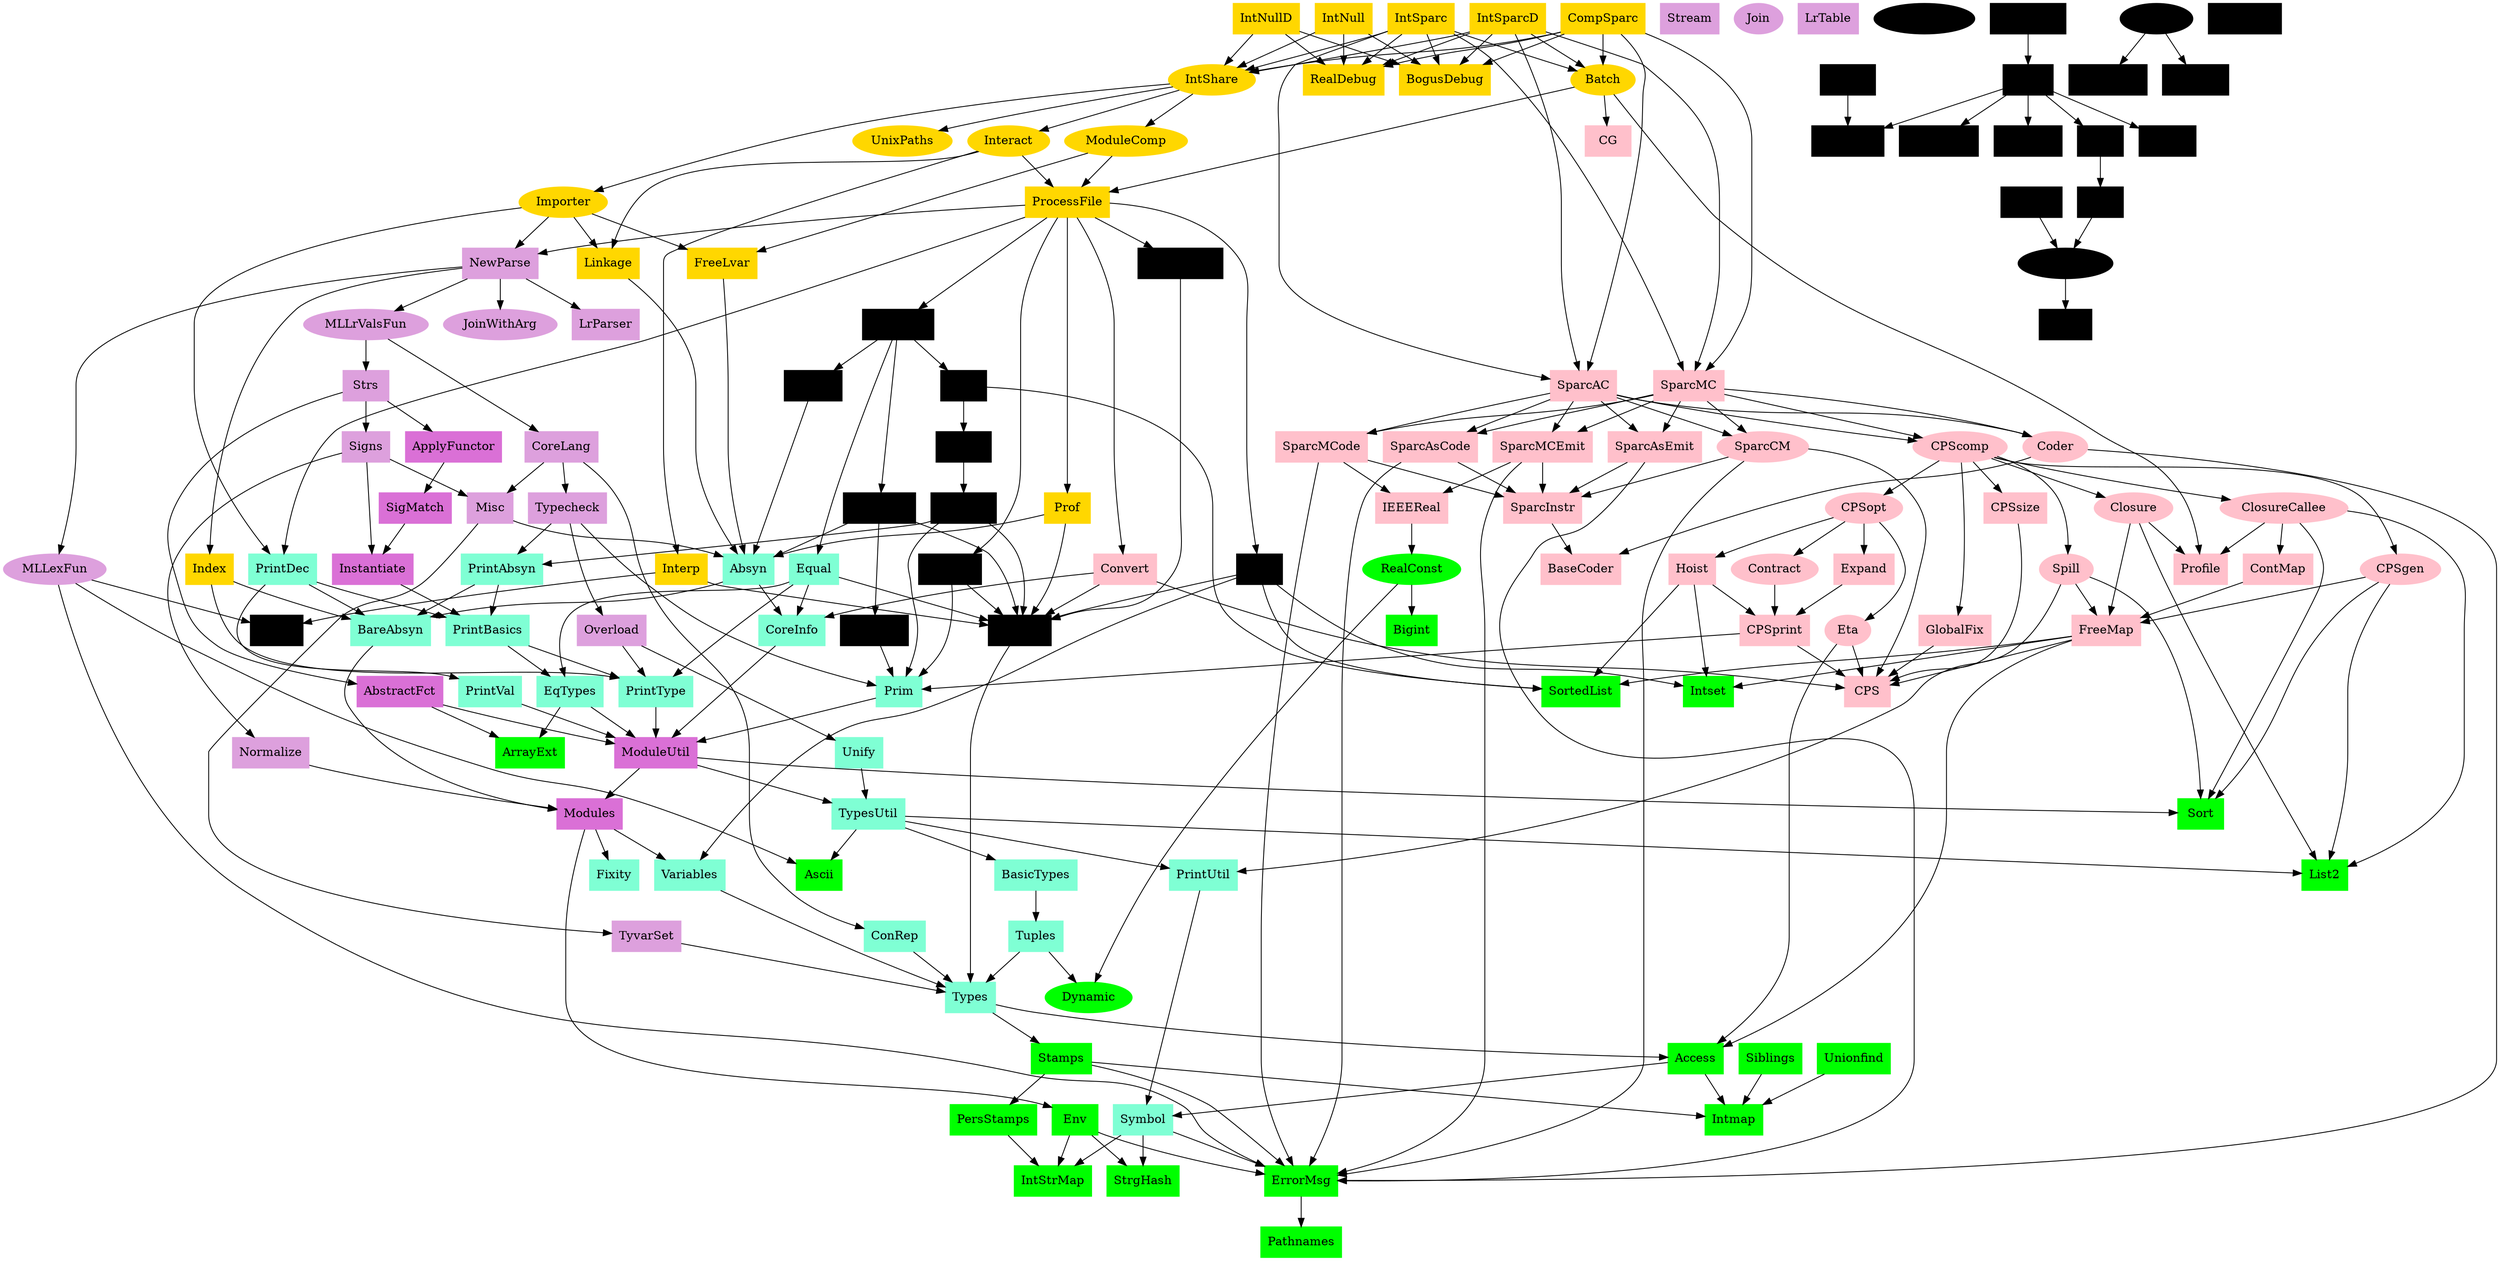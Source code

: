 digraph SMLComp {
clusterrank=none;
	node [style=filled];
	subgraph cluster_CodeGen {
		node [color=pink];
		str_ContMap [label=ContMap, shape=box];
		str_Expand [label=Expand, shape=box];
		fun_Coder [label=Coder, shape=ellipse];
		str_SparcInstr [label=SparcInstr, shape=box];
		str_GlobalFix [label=GlobalFix, shape=box];
		str_Hoist [label=Hoist, shape=box];
		fun_CPSopt [label=CPSopt, shape=ellipse];
		fun_Closure [label=Closure, shape=ellipse];
		str_SparcAsCode [label=SparcAsCode, shape=box];
		str_SparcMCEmit [label=SparcMCEmit, shape=box];
		fun_SparcCM [label=SparcCM, shape=ellipse];
		str_CG [label=CG, shape=box];
		str_BaseCoder [label=BaseCoder, shape=box];
		str_SparcMCode [label=SparcMCode, shape=box];
		fun_ClosureCallee [label=ClosureCallee, shape=ellipse];
		str_SparcAsEmit [label=SparcAsEmit, shape=box];
		fun_Spill [label=Spill, shape=ellipse];
		str_CPSsize [label=CPSsize, shape=box];
		str_CPSprint [label=CPSprint, shape=box];
		str_SparcMC [label=SparcMC, shape=box];
		str_FreeMap [label=FreeMap, shape=box];
		str_IEEEReal [label=IEEEReal, shape=box];
		fun_Contract [label=Contract, shape=ellipse];
		str_SparcAC [label=SparcAC, shape=box];
		str_Convert [label=Convert, shape=box];
		str_Profile [label=Profile, shape=box];
		fun_Eta [label=Eta, shape=ellipse];
		str_CPS [label=CPS, shape=box];
		fun_CPSgen [label=CPSgen, shape=ellipse];
		fun_CPScomp [label=CPScomp, shape=ellipse];
	}
	subgraph cluster_Parse {
		node [color=plum];
		str_Strs [label=Strs, shape=box];
		str_Overload [label=Overload, shape=box];
		str_Typecheck [label=Typecheck, shape=box];
		str_Stream [label=Stream, shape=box];
		fun_MLLexFun [label=MLLexFun, shape=ellipse];
		str_LrParser [label=LrParser, shape=box];
		fun_JoinWithArg [label=JoinWithArg, shape=ellipse];
		fun_Join [label=Join, shape=ellipse];
		fun_MLLrValsFun [label=MLLrValsFun, shape=ellipse];
		str_NewParse [label=NewParse, shape=box];
		str_Misc [label=Misc, shape=box];
		str_TyvarSet [label=TyvarSet, shape=box];
		str_Normalize [label=Normalize, shape=box];
		str_CoreLang [label=CoreLang, shape=box];
		str_Signs [label=Signs, shape=box];
		str_LrTable [label=LrTable, shape=box];
	}
	subgraph cluster_Core {
		node [color=light_grey];
		fun_Backpatch [label=Backpatch, shape=ellipse];
		str_PrimTypes [label=PrimTypes, shape=box];
		str_PolyCont [label=PolyCont, shape=box];
		str_Initial [label=Initial, shape=box];
		str_Vector [label=Vector, shape=box];
		fun_Loader [label=Loader, shape=ellipse];
		fun_CoreFunc [label=CoreFunc, shape=ellipse];
		str_CInterface [label=CInterface, shape=box];
		str_Fastlib [label=Fastlib, shape=box];
		str_Assembly [label=Assembly, shape=box];
		str_Math [label=Math, shape=box];
		str_Core [label=Core, shape=box];
		str_Dummy [label=Dummy, shape=box];
		str_Overloads [label=Overloads, shape=box];
		str_CleanUp [label=CleanUp, shape=box];
		str_InLine [label=InLine, shape=box];
		str_Unsafe [label=Unsafe, shape=box];
		str_MakeMos [label=MakeMos, shape=box];
	}
	subgraph cluster_Util {
		node [color=green];
		str_Stamps [label=Stamps, shape=box];
		str_Pathnames [label=Pathnames, shape=box];
		str_Access [label=Access, shape=box];
		fun_RealConst [label=RealConst, shape=ellipse];
		str_Intmap [label=Intmap, shape=box];
		str_PersStamps [label=PersStamps, shape=box];
		str_ArrayExt [label=ArrayExt, shape=box];
		str_Bigint [label=Bigint, shape=box];
		str_Unionfind [label=Unionfind, shape=box];
		str_Siblings [label=Siblings, shape=box];
		str_Sort [label=Sort, shape=box];
		str_IntStrMap [label=IntStrMap, shape=box];
		str_SortedList [label=SortedList, shape=box];
		str_StrgHash [label=StrgHash, shape=box];
		str_Intset [label=Intset, shape=box];
		str_Env [label=Env, shape=box];
		str_List2 [label=List2, shape=box];
		str_ErrorMsg [label=ErrorMsg, shape=box];
		str_Ascii [label=Ascii, shape=box];
		fun_Dynamic [label=Dynamic, shape=ellipse];
	}
	subgraph cluster_CoreLang {
		node [color=aquamarine];
		str_BasicTypes [label=BasicTypes, shape=box];
		str_Types [label=Types, shape=box];
		str_Prim [label=Prim, shape=box];
		str_EqTypes [label=EqTypes, shape=box];
		str_Fixity [label=Fixity, shape=box];
		str_Tuples [label=Tuples, shape=box];
		str_TypesUtil [label=TypesUtil, shape=box];
		str_PrintType [label=PrintType, shape=box];
		str_Equal [label=Equal, shape=box];
		str_Unify [label=Unify, shape=box];
		str_Variables [label=Variables, shape=box];
		str_BareAbsyn [label=BareAbsyn, shape=box];
		str_Symbol [label=Symbol, shape=box];
		str_ConRep [label=ConRep, shape=box];
		str_PrintUtil [label=PrintUtil, shape=box];
		str_PrintAbsyn [label=PrintAbsyn, shape=box];
		str_Absyn [label=Absyn, shape=box];
		str_CoreInfo [label=CoreInfo, shape=box];
		str_PrintBasics [label=PrintBasics, shape=box];
		str_PrintVal [label=PrintVal, shape=box];
		str_PrintDec [label=PrintDec, shape=box];
	}
	subgraph cluster_Modules {
		node [color=orchid];
		str_AbstractFct [label=AbstractFct, shape=box];
		str_ModuleUtil [label=ModuleUtil, shape=box];
		str_Instantiate [label=Instantiate, shape=box];
		str_SigMatch [label=SigMatch, shape=box];
		str_Modules [label=Modules, shape=box];
		str_ApplyFunctor [label=ApplyFunctor, shape=box];
	}
	subgraph cluster_Top {
		node [color=gold];
		str_IntSparcD [label=IntSparcD, shape=box];
		fun_IntShare [label=IntShare, shape=ellipse];
		fun_UnixPaths [label=UnixPaths, shape=ellipse];
		str_IntSparc [label=IntSparc, shape=box];
		str_IntNullD [label=IntNullD, shape=box];
		str_Linkage [label=Linkage, shape=box];
		str_Prof [label=Prof, shape=box];
		str_IntNull [label=IntNull, shape=box];
		str_Index [label=Index, shape=box];
		fun_Interact [label=Interact, shape=ellipse];
		str_Interp [label=Interp, shape=box];
		fun_ModuleComp [label=ModuleComp, shape=ellipse];
		fun_Importer [label=Importer, shape=ellipse];
		str_ProcessFile [label=ProcessFile, shape=box];
		str_FreeLvar [label=FreeLvar, shape=box];
		fun_Batch [label=Batch, shape=ellipse];
		str_RealDebug [label=RealDebug, shape=box];
		str_CompSparc [label=CompSparc, shape=box];
		str_BogusDebug [label=BogusDebug, shape=box];
	}
	subgraph cluster_Lambda {
		node [color=hot_pink];
		str_MCopt [label=MCopt, shape=box];
		str_Nonrec [label=Nonrec, shape=box];
		str_MC [label=MC, shape=box];
		str_LambdaOpt [label=LambdaOpt, shape=box];
		str_MCprint [label=MCprint, shape=box];
		str_Lambda [label=Lambda, shape=box];
		str_Translate [label=Translate, shape=box];
		str_Unboxed [label=Unboxed, shape=box];
		str_Opt [label=Opt, shape=box];
		str_Reorder [label=Reorder, shape=box];
		str_InlineOps [label=InlineOps, shape=box];
	}
	fun_CPScomp -> str_CPSsize;
	fun_CPScomp -> str_GlobalFix;
	fun_CPScomp -> fun_CPSopt;
	fun_CPScomp -> fun_CPSgen;
	fun_CPScomp -> fun_Closure;
	fun_CPScomp -> fun_ClosureCallee;
	fun_CPScomp -> fun_Spill;
	str_SparcAsEmit -> str_ErrorMsg;
	str_SparcAsEmit -> str_SparcInstr;
	str_Signs -> str_Instantiate;
	str_Signs -> str_Normalize;
	str_Signs -> str_Misc;
	str_CoreLang -> str_Typecheck;
	str_CoreLang -> str_ConRep;
	str_CoreLang -> str_Misc;
	str_Variables -> str_Types;
	str_Normalize -> str_Modules;
	str_PrintDec -> str_PrintVal;
	str_PrintDec -> str_BareAbsyn;
	str_PrintDec -> str_PrintBasics;
	str_Interp -> str_Vector;
	str_Interp -> str_Lambda;
	str_Siblings -> str_Intmap;
	str_SigMatch -> str_Instantiate;
	str_ApplyFunctor -> str_SigMatch;
	str_Unionfind -> str_Intmap;
	str_CompSparc -> str_SparcAC;
	str_CompSparc -> str_SparcMC;
	str_CompSparc -> str_BogusDebug;
	str_CompSparc -> str_RealDebug;
	str_CompSparc -> fun_IntShare;
	str_CompSparc -> fun_Batch;
	str_InlineOps -> str_Lambda;
	str_InlineOps -> str_Absyn;
	str_InlineOps -> str_Unboxed;
	fun_Interact -> str_Linkage;
	fun_Interact -> str_ProcessFile;
	fun_Interact -> str_Interp;
	str_Overloads -> str_Initial;
	fun_MLLexFun -> str_Ascii;
	fun_MLLexFun -> str_ErrorMsg;
	fun_MLLexFun -> str_Vector;
	fun_CPSgen -> str_List2;
	fun_CPSgen -> str_Sort;
	fun_CPSgen -> str_FreeMap;
	str_PrintVal -> str_ModuleUtil;
	fun_Batch -> str_Profile;
	fun_Batch -> str_ProcessFile;
	fun_Batch -> str_CG;
	fun_CoreFunc -> str_InLine;
	fun_ClosureCallee -> str_List2;
	fun_ClosureCallee -> str_ContMap;
	fun_ClosureCallee -> str_Profile;
	fun_ClosureCallee -> str_Sort;
	str_PrintBasics -> str_PrintType;
	str_PrintBasics -> str_EqTypes;
	str_Unify -> str_TypesUtil;
	str_TyvarSet -> str_Types;
	str_Equal -> str_Lambda;
	str_Equal -> str_CoreInfo;
	str_Equal -> str_PrintType;
	str_Equal -> str_EqTypes;
	str_FreeLvar -> str_Absyn;
	str_ProcessFile -> str_Opt;
	str_ProcessFile -> str_PrintDec;
	str_ProcessFile -> str_LambdaOpt;
	str_ProcessFile -> str_Reorder;
	str_ProcessFile -> str_Translate;
	str_ProcessFile -> str_Prof;
	str_ProcessFile -> str_Convert;
	str_ProcessFile -> str_NewParse;
	str_Instantiate -> str_PrintBasics;
	str_CoreInfo -> str_ModuleUtil;
	fun_Loader -> str_CInterface;
	fun_Loader -> str_CleanUp;
	str_Misc -> str_TyvarSet;
	str_Misc -> str_Absyn;
	str_ErrorMsg -> str_Pathnames;
	str_Dummy -> fun_CoreFunc;
	str_Translate -> str_MC;
	str_Translate -> str_Equal;
	str_Translate -> str_InlineOps;
	str_Translate -> str_Nonrec;
	str_SparcMCode -> str_ErrorMsg;
	str_SparcMCode -> str_SparcInstr;
	str_SparcMCode -> str_IEEEReal;
	str_Core -> fun_CoreFunc;
	str_IntNull -> str_BogusDebug;
	str_IntNull -> str_RealDebug;
	str_IntNull -> fun_IntShare;
	str_Index -> str_BareAbsyn;
	str_Index -> str_PrintType;
	str_PrintType -> str_ModuleUtil;
	str_Typecheck -> str_PrintAbsyn;
	str_Typecheck -> str_Overload;
	str_Typecheck -> str_Prim;
	str_ModuleUtil -> str_Sort;
	str_ModuleUtil -> str_Modules;
	str_ModuleUtil -> str_TypesUtil;
	str_MCprint -> str_PrintAbsyn;
	str_MCprint -> str_Lambda;
	str_MCprint -> str_Prim;
	str_Absyn -> str_BareAbsyn;
	str_Absyn -> str_CoreInfo;
	str_Lambda -> str_Types;
	str_TypesUtil -> str_List2;
	str_TypesUtil -> str_Ascii;
	str_TypesUtil -> str_BasicTypes;
	str_TypesUtil -> str_PrintUtil;
	fun_Eta -> str_Access;
	fun_Eta -> str_CPS;
	str_Env -> str_ErrorMsg;
	str_Env -> str_IntStrMap;
	str_Env -> str_StrgHash;
	str_LambdaOpt -> str_Lambda;
	str_Prof -> str_Lambda;
	str_Prof -> str_Absyn;
	str_Convert -> str_Lambda;
	str_Convert -> str_CoreInfo;
	str_Convert -> str_CPS;
	str_SparcAC -> str_SparcAsEmit;
	str_SparcAC -> str_SparcAsCode;
	str_SparcAC -> str_SparcMCEmit;
	str_SparcAC -> str_SparcMCode;
	str_SparcAC -> fun_CPScomp;
	str_SparcAC -> fun_SparcCM;
	str_SparcAC -> fun_Coder;
	str_PersStamps -> str_IntStrMap;
	fun_Contract -> str_CPSprint;
	str_Reorder -> str_Lambda;
	str_Reorder -> str_Prim;
	str_PrintAbsyn -> str_BareAbsyn;
	str_PrintAbsyn -> str_PrintBasics;
	str_IEEEReal -> fun_RealConst;
	str_PrintUtil -> str_Symbol;
	str_MC -> str_SortedList;
	str_MC -> str_MCopt;
	fun_Importer -> str_PrintDec;
	fun_Importer -> str_Linkage;
	fun_Importer -> str_NewParse;
	fun_Importer -> str_FreeLvar;
	str_Opt -> str_Intset;
	str_Opt -> str_Lambda;
	str_Opt -> str_SortedList;
	str_Opt -> str_Variables;
	str_Linkage -> str_Absyn;
	str_FreeMap -> str_Intset;
	str_FreeMap -> str_SortedList;
	str_FreeMap -> str_Access;
	str_FreeMap -> str_CPS;
	str_Math -> str_Core;
	str_NewParse -> str_LrParser;
	str_NewParse -> str_Index;
	str_NewParse -> fun_MLLrValsFun;
	str_NewParse -> fun_JoinWithArg;
	str_NewParse -> fun_MLLexFun;
	str_Initial -> str_Assembly;
	str_Initial -> str_Math;
	str_Initial -> str_Unsafe;
	str_Initial -> str_PrimTypes;
	str_Initial -> str_PolyCont;
	str_SparcMC -> str_SparcAsEmit;
	str_SparcMC -> str_SparcAsCode;
	str_SparcMC -> str_SparcMCEmit;
	str_SparcMC -> str_SparcMCode;
	str_SparcMC -> fun_CPScomp;
	str_SparcMC -> fun_SparcCM;
	str_SparcMC -> fun_Coder;
	str_Tuples -> str_Types;
	str_Tuples -> fun_Dynamic;
	fun_MLLrValsFun -> str_Strs;
	fun_MLLrValsFun -> str_CoreLang;
	str_EqTypes -> str_ArrayExt;
	str_EqTypes -> str_ModuleUtil;
	str_Fastlib -> str_Assembly;
	fun_SparcCM -> str_ErrorMsg;
	fun_SparcCM -> str_SparcInstr;
	fun_SparcCM -> str_CPS;
	str_ConRep -> str_Types;
	str_CPSprint -> str_Prim;
	str_CPSprint -> str_CPS;
	str_IntNullD -> str_BogusDebug;
	str_IntNullD -> str_RealDebug;
	str_IntNullD -> fun_IntShare;
	str_Nonrec -> str_Absyn;
	str_IntSparc -> str_SparcAC;
	str_IntSparc -> str_SparcMC;
	str_IntSparc -> str_BogusDebug;
	str_IntSparc -> str_RealDebug;
	str_IntSparc -> fun_IntShare;
	str_IntSparc -> fun_Batch;
	str_AbstractFct -> str_ArrayExt;
	str_AbstractFct -> str_ModuleUtil;
	str_SparcMCEmit -> str_ErrorMsg;
	str_SparcMCEmit -> str_SparcInstr;
	str_SparcMCEmit -> str_IEEEReal;
	str_Modules -> str_Env;
	str_Modules -> str_Variables;
	str_Modules -> str_Fixity;
	fun_RealConst -> str_Bigint;
	fun_RealConst -> fun_Dynamic;
	str_Prim -> str_ModuleUtil;
	str_SparcAsCode -> str_ErrorMsg;
	str_SparcAsCode -> str_SparcInstr;
	fun_Closure -> str_List2;
	fun_Closure -> str_Profile;
	fun_Closure -> str_FreeMap;
	fun_CPSopt -> str_Expand;
	fun_CPSopt -> str_Hoist;
	fun_CPSopt -> fun_Contract;
	fun_CPSopt -> fun_Eta;
	str_CPSsize -> str_CPS;
	str_Access -> str_Symbol;
	str_Access -> str_Intmap;
	fun_Spill -> str_Sort;
	fun_Spill -> str_PrintUtil;
	fun_Spill -> str_FreeMap;
	str_Symbol -> str_ErrorMsg;
	str_Symbol -> str_IntStrMap;
	str_Symbol -> str_StrgHash;
	str_Types -> str_Stamps;
	str_Types -> str_Access;
	fun_ModuleComp -> str_ProcessFile;
	fun_ModuleComp -> str_FreeLvar;
	str_Hoist -> str_Intset;
	str_Hoist -> str_SortedList;
	str_Hoist -> str_CPSprint;
	str_BasicTypes -> str_Tuples;
	str_MCopt -> str_MCprint;
	fun_IntShare -> fun_ModuleComp;
	fun_IntShare -> fun_Importer;
	fun_IntShare -> fun_UnixPaths;
	fun_IntShare -> fun_Interact;
	str_GlobalFix -> str_CPS;
	str_BareAbsyn -> str_Modules;
	str_SparcInstr -> str_BaseCoder;
	str_Strs -> str_Signs;
	str_Strs -> str_ApplyFunctor;
	str_Strs -> str_AbstractFct;
	str_Overload -> str_Unify;
	str_Overload -> str_PrintType;
	str_Stamps -> str_PersStamps;
	str_Stamps -> str_ErrorMsg;
	str_Stamps -> str_Intmap;
	fun_Coder -> str_BaseCoder;
	fun_Coder -> str_ErrorMsg;
	str_Unboxed -> str_Prim;
	str_Expand -> str_CPSprint;
	str_ContMap -> str_FreeMap;
	str_IntSparcD -> str_SparcAC;
	str_IntSparcD -> str_SparcMC;
	str_IntSparcD -> str_BogusDebug;
	str_IntSparcD -> str_RealDebug;
	str_IntSparcD -> fun_IntShare;
	str_IntSparcD -> fun_Batch;
}
